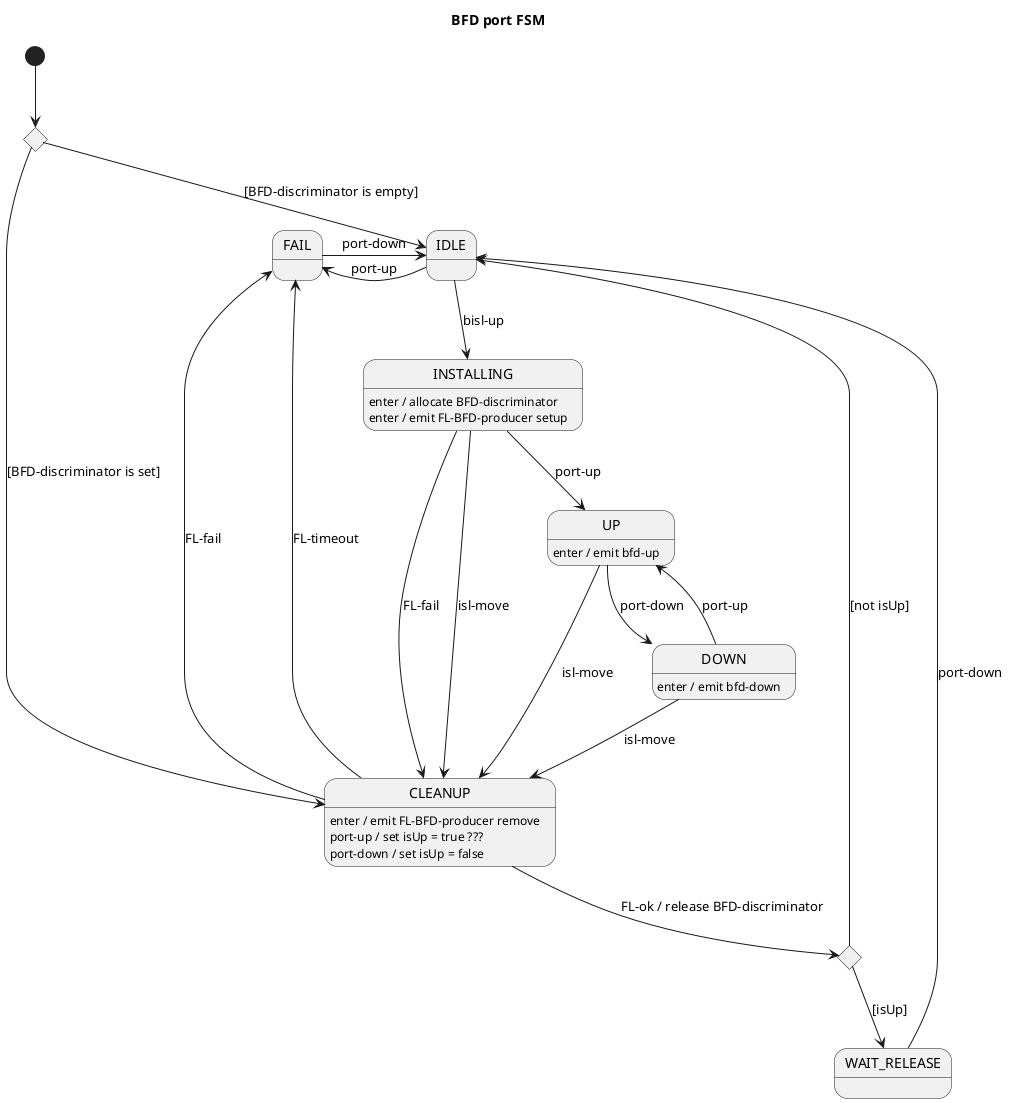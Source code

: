 Internal data
* BFD-discriminator (construct time)
* isUp (construct time)

Input signals
* port-up
* port-down
* bisl-up [ISL-FSM]
* FL-ok
* FL-fail
* FL-timeout
* isl-move [ISL-FSM]

Ouput signals
* bfd-up
* bfd-down

@startuml
title BFD port FSM

state initChoice <<choice>>
[*] --> initChoice

initChoice --> IDLE : [BFD-discriminator is empty]
initChoice --> CLEANUP : [BFD-discriminator is set]

IDLE --> INSTALLING : bisl-up
IDLE -l-> FAIL : port-up

INSTALLING --> UP : port-up
INSTALLING --> CLEANUP : FL-fail
INSTALLING --> CLEANUP : isl-move
INSTALLING : enter / allocate BFD-discriminator
INSTALLING : enter / emit FL-BFD-producer setup

state cleanupChoice <<choice>>

CLEANUP --> cleanupChoice : FL-ok / release BFD-discriminator
CLEANUP --> FAIL : FL-fail
CLEANUP --> FAIL : FL-timeout
CLEANUP : enter / emit FL-BFD-producer remove
CLEANUP : port-up / set isUp = true ???
CLEANUP : port-down / set isUp = false

cleanupChoice --> IDLE : [not isUp]
cleanupChoice --> WAIT_RELEASE : [isUp]

WAIT_RELEASE --> IDLE : port-down

UP --> DOWN : port-down
UP --> CLEANUP : isl-move
UP : enter / emit bfd-up

DOWN --> UP : port-up
DOWN --> CLEANUP : isl-move
DOWN : enter / emit bfd-down

FAIL -r-> IDLE : port-down


@enduml
